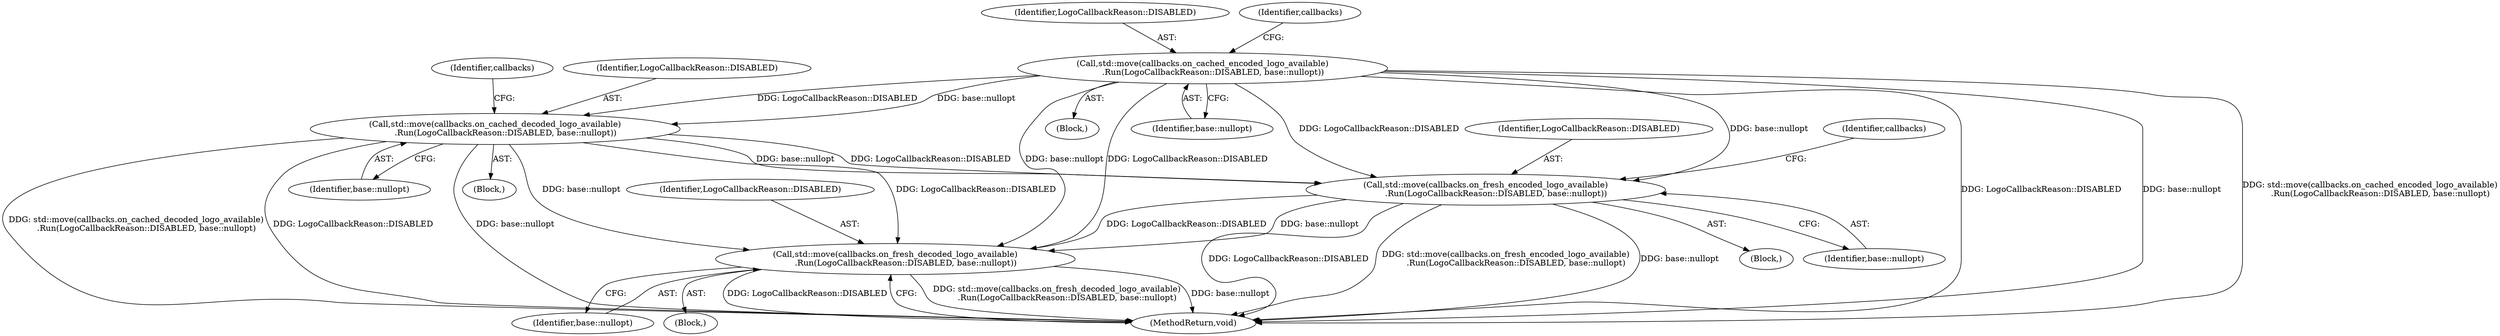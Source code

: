 digraph "1_Chrome_deaa07bec5d105ffc546d37eba3da4cba341fc03_7@API" {
"1000124" [label="(Call,std::move(callbacks.on_fresh_encoded_logo_available)\n        .Run(LogoCallbackReason::DISABLED, base::nullopt))"];
"1000116" [label="(Call,std::move(callbacks.on_cached_decoded_logo_available)\n        .Run(LogoCallbackReason::DISABLED, base::nullopt))"];
"1000108" [label="(Call,std::move(callbacks.on_cached_encoded_logo_available)\n        .Run(LogoCallbackReason::DISABLED, base::nullopt))"];
"1000132" [label="(Call,std::move(callbacks.on_fresh_decoded_logo_available)\n        .Run(LogoCallbackReason::DISABLED, base::nullopt))"];
"1000131" [label="(Block,)"];
"1000135" [label="(MethodReturn,void)"];
"1000133" [label="(Identifier,LogoCallbackReason::DISABLED)"];
"1000132" [label="(Call,std::move(callbacks.on_fresh_decoded_logo_available)\n        .Run(LogoCallbackReason::DISABLED, base::nullopt))"];
"1000125" [label="(Identifier,LogoCallbackReason::DISABLED)"];
"1000124" [label="(Call,std::move(callbacks.on_fresh_encoded_logo_available)\n        .Run(LogoCallbackReason::DISABLED, base::nullopt))"];
"1000118" [label="(Identifier,base::nullopt)"];
"1000129" [label="(Identifier,callbacks)"];
"1000107" [label="(Block,)"];
"1000110" [label="(Identifier,base::nullopt)"];
"1000116" [label="(Call,std::move(callbacks.on_cached_decoded_logo_available)\n        .Run(LogoCallbackReason::DISABLED, base::nullopt))"];
"1000117" [label="(Identifier,LogoCallbackReason::DISABLED)"];
"1000109" [label="(Identifier,LogoCallbackReason::DISABLED)"];
"1000108" [label="(Call,std::move(callbacks.on_cached_encoded_logo_available)\n        .Run(LogoCallbackReason::DISABLED, base::nullopt))"];
"1000121" [label="(Identifier,callbacks)"];
"1000123" [label="(Block,)"];
"1000134" [label="(Identifier,base::nullopt)"];
"1000113" [label="(Identifier,callbacks)"];
"1000115" [label="(Block,)"];
"1000126" [label="(Identifier,base::nullopt)"];
"1000124" -> "1000123"  [label="AST: "];
"1000124" -> "1000126"  [label="CFG: "];
"1000125" -> "1000124"  [label="AST: "];
"1000126" -> "1000124"  [label="AST: "];
"1000129" -> "1000124"  [label="CFG: "];
"1000124" -> "1000135"  [label="DDG: base::nullopt"];
"1000124" -> "1000135"  [label="DDG: LogoCallbackReason::DISABLED"];
"1000124" -> "1000135"  [label="DDG: std::move(callbacks.on_fresh_encoded_logo_available)\n        .Run(LogoCallbackReason::DISABLED, base::nullopt)"];
"1000116" -> "1000124"  [label="DDG: LogoCallbackReason::DISABLED"];
"1000116" -> "1000124"  [label="DDG: base::nullopt"];
"1000108" -> "1000124"  [label="DDG: LogoCallbackReason::DISABLED"];
"1000108" -> "1000124"  [label="DDG: base::nullopt"];
"1000124" -> "1000132"  [label="DDG: LogoCallbackReason::DISABLED"];
"1000124" -> "1000132"  [label="DDG: base::nullopt"];
"1000116" -> "1000115"  [label="AST: "];
"1000116" -> "1000118"  [label="CFG: "];
"1000117" -> "1000116"  [label="AST: "];
"1000118" -> "1000116"  [label="AST: "];
"1000121" -> "1000116"  [label="CFG: "];
"1000116" -> "1000135"  [label="DDG: LogoCallbackReason::DISABLED"];
"1000116" -> "1000135"  [label="DDG: base::nullopt"];
"1000116" -> "1000135"  [label="DDG: std::move(callbacks.on_cached_decoded_logo_available)\n        .Run(LogoCallbackReason::DISABLED, base::nullopt)"];
"1000108" -> "1000116"  [label="DDG: LogoCallbackReason::DISABLED"];
"1000108" -> "1000116"  [label="DDG: base::nullopt"];
"1000116" -> "1000132"  [label="DDG: LogoCallbackReason::DISABLED"];
"1000116" -> "1000132"  [label="DDG: base::nullopt"];
"1000108" -> "1000107"  [label="AST: "];
"1000108" -> "1000110"  [label="CFG: "];
"1000109" -> "1000108"  [label="AST: "];
"1000110" -> "1000108"  [label="AST: "];
"1000113" -> "1000108"  [label="CFG: "];
"1000108" -> "1000135"  [label="DDG: std::move(callbacks.on_cached_encoded_logo_available)\n        .Run(LogoCallbackReason::DISABLED, base::nullopt)"];
"1000108" -> "1000135"  [label="DDG: LogoCallbackReason::DISABLED"];
"1000108" -> "1000135"  [label="DDG: base::nullopt"];
"1000108" -> "1000132"  [label="DDG: LogoCallbackReason::DISABLED"];
"1000108" -> "1000132"  [label="DDG: base::nullopt"];
"1000132" -> "1000131"  [label="AST: "];
"1000132" -> "1000134"  [label="CFG: "];
"1000133" -> "1000132"  [label="AST: "];
"1000134" -> "1000132"  [label="AST: "];
"1000135" -> "1000132"  [label="CFG: "];
"1000132" -> "1000135"  [label="DDG: std::move(callbacks.on_fresh_decoded_logo_available)\n        .Run(LogoCallbackReason::DISABLED, base::nullopt)"];
"1000132" -> "1000135"  [label="DDG: base::nullopt"];
"1000132" -> "1000135"  [label="DDG: LogoCallbackReason::DISABLED"];
}
